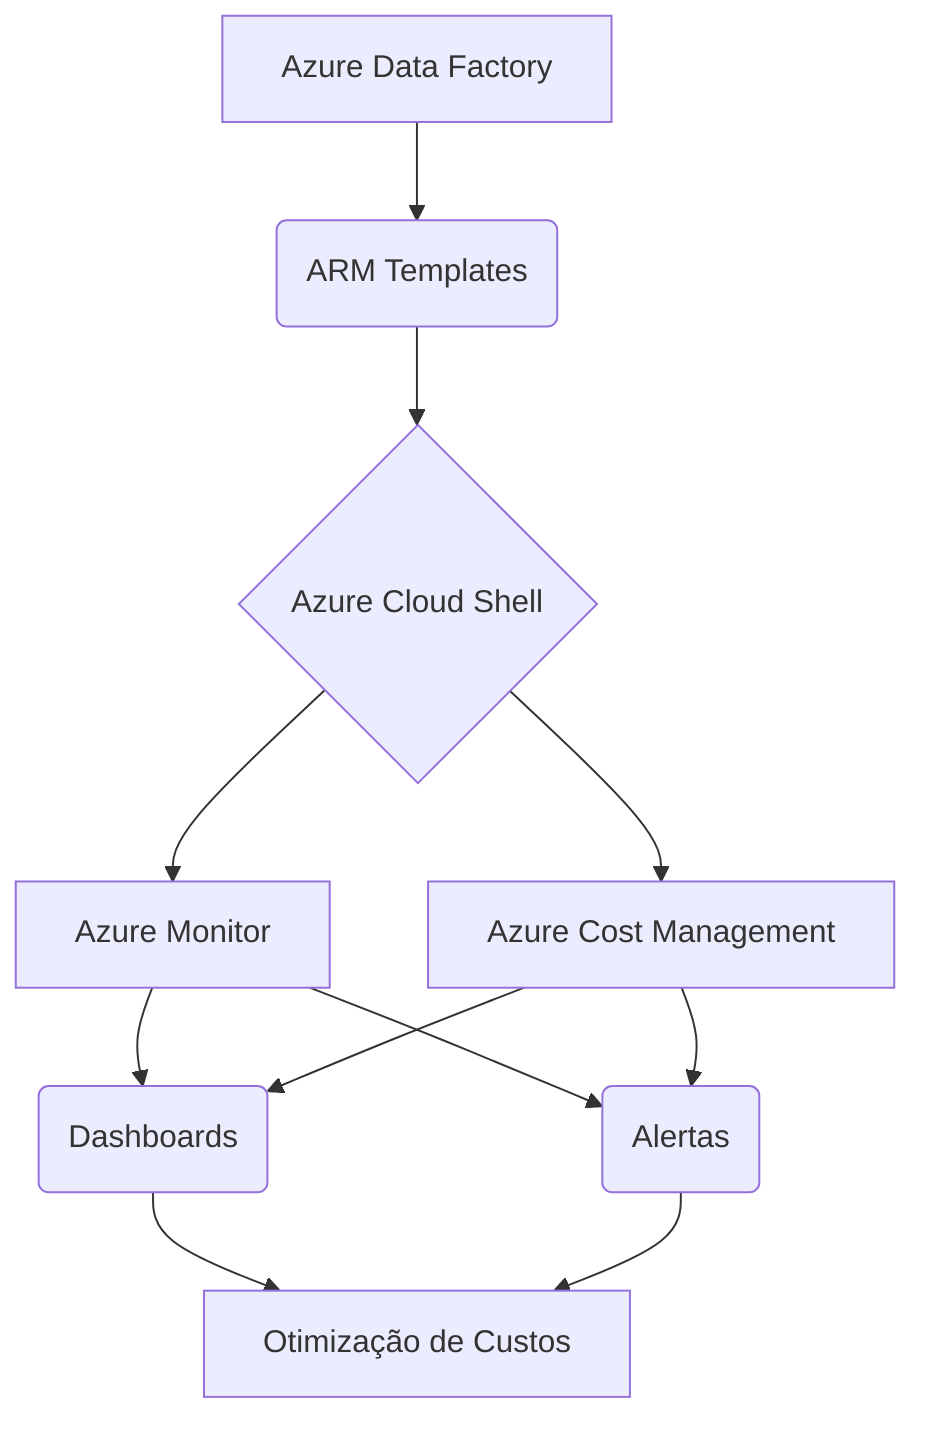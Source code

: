 graph TD
    A[Azure Data Factory] --> B(ARM Templates)
    B --> C{Azure Cloud Shell}
    C --> D[Azure Monitor]
    C --> E[Azure Cost Management]
    D --> F(Dashboards)
    E --> F
    D --> G(Alertas)
    E --> G
    F --> H[Otimização de Custos]
    G --> H